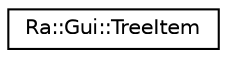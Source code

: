 digraph "Graphical Class Hierarchy"
{
 // INTERACTIVE_SVG=YES
 // LATEX_PDF_SIZE
  edge [fontname="Helvetica",fontsize="10",labelfontname="Helvetica",labelfontsize="10"];
  node [fontname="Helvetica",fontsize="10",shape=record];
  rankdir="LR";
  Node0 [label="Ra::Gui::TreeItem",height=0.2,width=0.4,color="black", fillcolor="white", style="filled",URL="$classRa_1_1Gui_1_1TreeItem.html",tooltip=" "];
}
